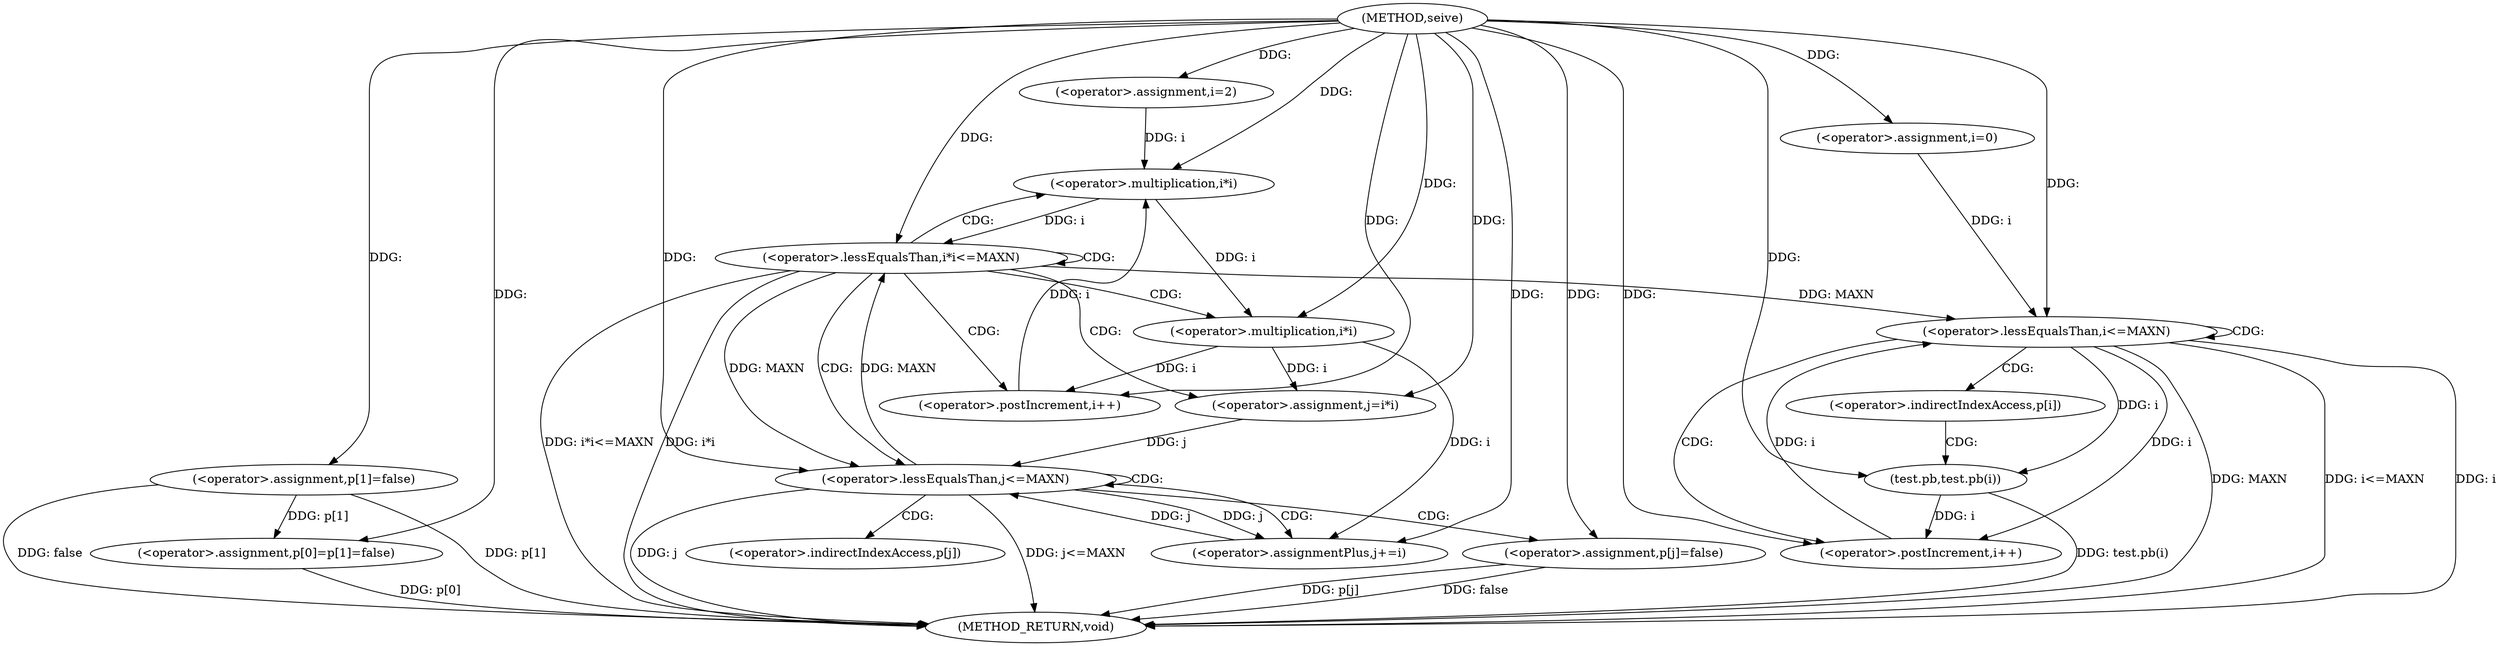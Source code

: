 digraph "seive" {  
"1000103" [label = "(METHOD,seive)" ]
"1000164" [label = "(METHOD_RETURN,void)" ]
"1000105" [label = "(<operator>.assignment,p[0]=p[1]=false)" ]
"1000116" [label = "(<operator>.assignment,i=2)" ]
"1000119" [label = "(<operator>.lessEqualsThan,i*i<=MAXN)" ]
"1000124" [label = "(<operator>.postIncrement,i++)" ]
"1000148" [label = "(<operator>.assignment,i=0)" ]
"1000151" [label = "(<operator>.lessEqualsThan,i<=MAXN)" ]
"1000154" [label = "(<operator>.postIncrement,i++)" ]
"1000109" [label = "(<operator>.assignment,p[1]=false)" ]
"1000120" [label = "(<operator>.multiplication,i*i)" ]
"1000129" [label = "(<operator>.assignment,j=i*i)" ]
"1000134" [label = "(<operator>.lessEqualsThan,j<=MAXN)" ]
"1000137" [label = "(<operator>.assignmentPlus,j+=i)" ]
"1000141" [label = "(<operator>.assignment,p[j]=false)" ]
"1000162" [label = "(test.pb,test.pb(i))" ]
"1000131" [label = "(<operator>.multiplication,i*i)" ]
"1000158" [label = "(<operator>.indirectIndexAccess,p[i])" ]
"1000142" [label = "(<operator>.indirectIndexAccess,p[j])" ]
  "1000105" -> "1000164"  [ label = "DDG: p[0]"] 
  "1000109" -> "1000164"  [ label = "DDG: p[1]"] 
  "1000109" -> "1000164"  [ label = "DDG: false"] 
  "1000119" -> "1000164"  [ label = "DDG: i*i"] 
  "1000119" -> "1000164"  [ label = "DDG: i*i<=MAXN"] 
  "1000151" -> "1000164"  [ label = "DDG: i"] 
  "1000151" -> "1000164"  [ label = "DDG: MAXN"] 
  "1000151" -> "1000164"  [ label = "DDG: i<=MAXN"] 
  "1000162" -> "1000164"  [ label = "DDG: test.pb(i)"] 
  "1000134" -> "1000164"  [ label = "DDG: j"] 
  "1000134" -> "1000164"  [ label = "DDG: j<=MAXN"] 
  "1000141" -> "1000164"  [ label = "DDG: p[j]"] 
  "1000141" -> "1000164"  [ label = "DDG: false"] 
  "1000109" -> "1000105"  [ label = "DDG: p[1]"] 
  "1000103" -> "1000105"  [ label = "DDG: "] 
  "1000103" -> "1000116"  [ label = "DDG: "] 
  "1000103" -> "1000148"  [ label = "DDG: "] 
  "1000103" -> "1000109"  [ label = "DDG: "] 
  "1000120" -> "1000119"  [ label = "DDG: i"] 
  "1000134" -> "1000119"  [ label = "DDG: MAXN"] 
  "1000103" -> "1000119"  [ label = "DDG: "] 
  "1000131" -> "1000124"  [ label = "DDG: i"] 
  "1000103" -> "1000124"  [ label = "DDG: "] 
  "1000148" -> "1000151"  [ label = "DDG: i"] 
  "1000154" -> "1000151"  [ label = "DDG: i"] 
  "1000103" -> "1000151"  [ label = "DDG: "] 
  "1000119" -> "1000151"  [ label = "DDG: MAXN"] 
  "1000151" -> "1000154"  [ label = "DDG: i"] 
  "1000162" -> "1000154"  [ label = "DDG: i"] 
  "1000103" -> "1000154"  [ label = "DDG: "] 
  "1000116" -> "1000120"  [ label = "DDG: i"] 
  "1000124" -> "1000120"  [ label = "DDG: i"] 
  "1000103" -> "1000120"  [ label = "DDG: "] 
  "1000131" -> "1000129"  [ label = "DDG: i"] 
  "1000131" -> "1000137"  [ label = "DDG: i"] 
  "1000103" -> "1000137"  [ label = "DDG: "] 
  "1000103" -> "1000129"  [ label = "DDG: "] 
  "1000129" -> "1000134"  [ label = "DDG: j"] 
  "1000137" -> "1000134"  [ label = "DDG: j"] 
  "1000103" -> "1000134"  [ label = "DDG: "] 
  "1000119" -> "1000134"  [ label = "DDG: MAXN"] 
  "1000134" -> "1000137"  [ label = "DDG: j"] 
  "1000103" -> "1000141"  [ label = "DDG: "] 
  "1000120" -> "1000131"  [ label = "DDG: i"] 
  "1000103" -> "1000131"  [ label = "DDG: "] 
  "1000151" -> "1000162"  [ label = "DDG: i"] 
  "1000103" -> "1000162"  [ label = "DDG: "] 
  "1000119" -> "1000131"  [ label = "CDG: "] 
  "1000119" -> "1000120"  [ label = "CDG: "] 
  "1000119" -> "1000129"  [ label = "CDG: "] 
  "1000119" -> "1000124"  [ label = "CDG: "] 
  "1000119" -> "1000119"  [ label = "CDG: "] 
  "1000119" -> "1000134"  [ label = "CDG: "] 
  "1000151" -> "1000158"  [ label = "CDG: "] 
  "1000151" -> "1000154"  [ label = "CDG: "] 
  "1000151" -> "1000151"  [ label = "CDG: "] 
  "1000134" -> "1000142"  [ label = "CDG: "] 
  "1000134" -> "1000137"  [ label = "CDG: "] 
  "1000134" -> "1000141"  [ label = "CDG: "] 
  "1000134" -> "1000134"  [ label = "CDG: "] 
  "1000158" -> "1000162"  [ label = "CDG: "] 
}
